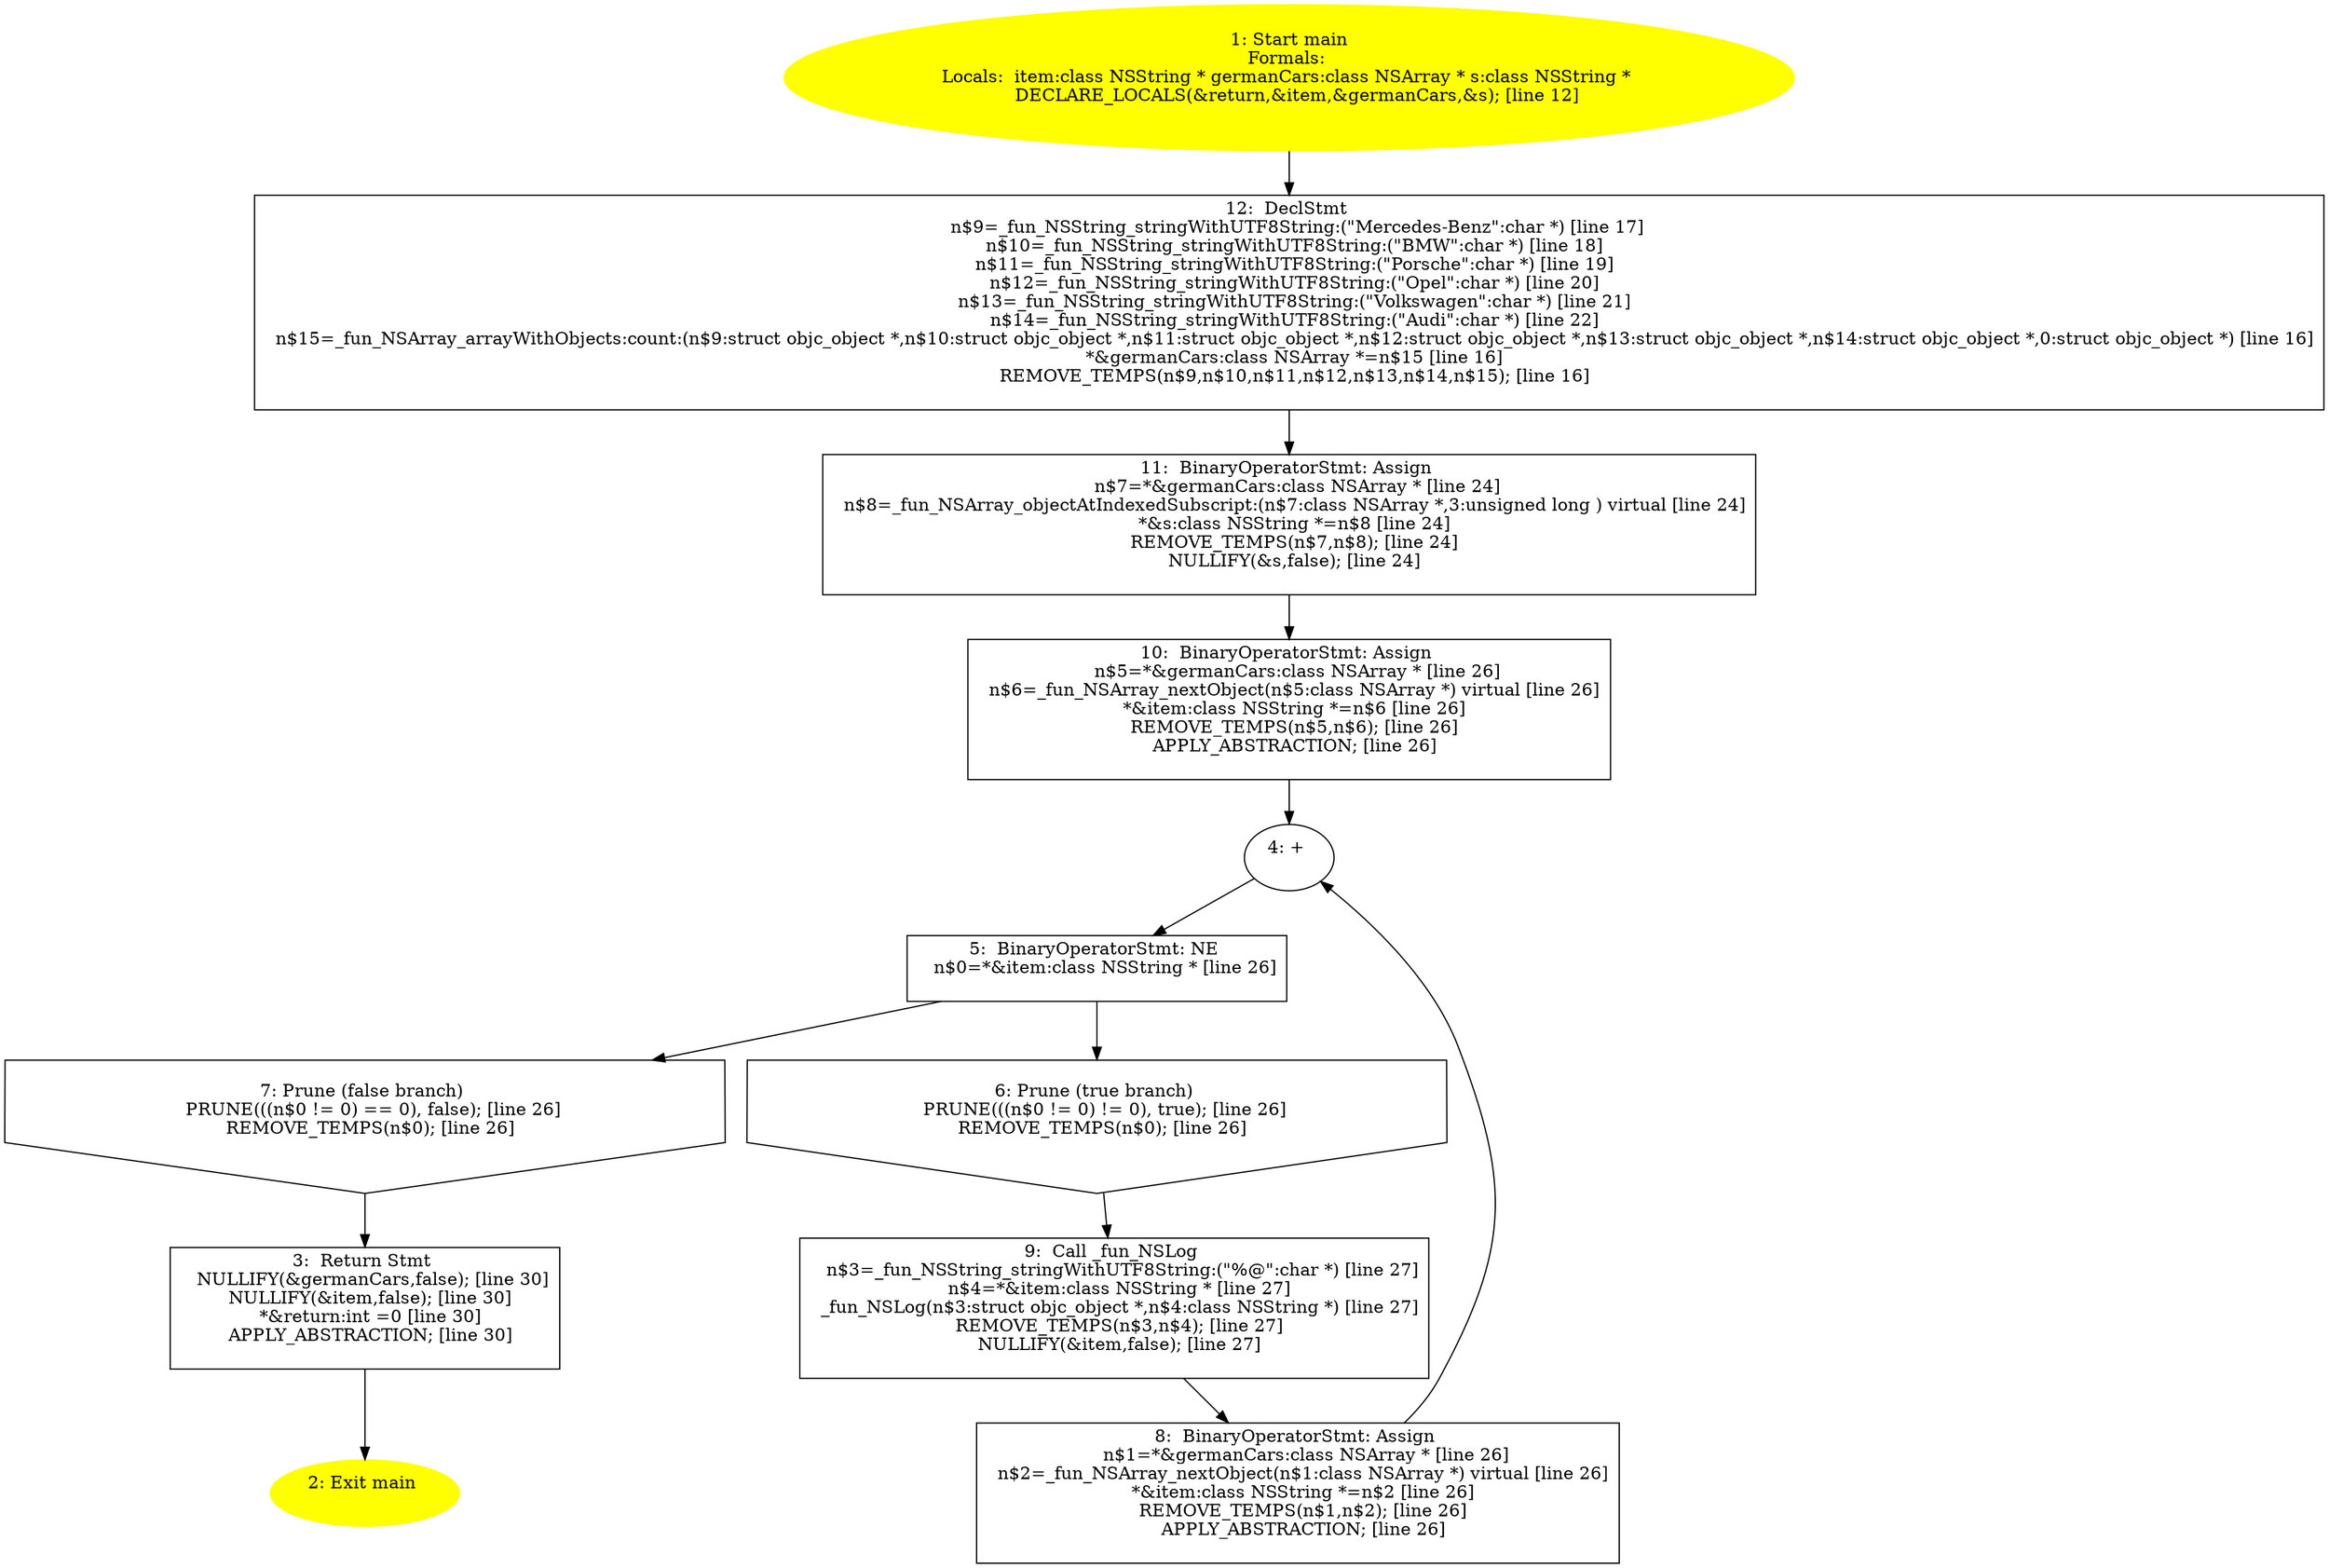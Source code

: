 digraph iCFG {
12 [label="12:  DeclStmt \n   n$9=_fun_NSString_stringWithUTF8String:(\"Mercedes-Benz\":char *) [line 17]\n  n$10=_fun_NSString_stringWithUTF8String:(\"BMW\":char *) [line 18]\n  n$11=_fun_NSString_stringWithUTF8String:(\"Porsche\":char *) [line 19]\n  n$12=_fun_NSString_stringWithUTF8String:(\"Opel\":char *) [line 20]\n  n$13=_fun_NSString_stringWithUTF8String:(\"Volkswagen\":char *) [line 21]\n  n$14=_fun_NSString_stringWithUTF8String:(\"Audi\":char *) [line 22]\n  n$15=_fun_NSArray_arrayWithObjects:count:(n$9:struct objc_object *,n$10:struct objc_object *,n$11:struct objc_object *,n$12:struct objc_object *,n$13:struct objc_object *,n$14:struct objc_object *,0:struct objc_object *) [line 16]\n  *&germanCars:class NSArray *=n$15 [line 16]\n  REMOVE_TEMPS(n$9,n$10,n$11,n$12,n$13,n$14,n$15); [line 16]\n " shape="box"]
	

	 12 -> 11 ;
11 [label="11:  BinaryOperatorStmt: Assign \n   n$7=*&germanCars:class NSArray * [line 24]\n  n$8=_fun_NSArray_objectAtIndexedSubscript:(n$7:class NSArray *,3:unsigned long ) virtual [line 24]\n  *&s:class NSString *=n$8 [line 24]\n  REMOVE_TEMPS(n$7,n$8); [line 24]\n  NULLIFY(&s,false); [line 24]\n " shape="box"]
	

	 11 -> 10 ;
10 [label="10:  BinaryOperatorStmt: Assign \n   n$5=*&germanCars:class NSArray * [line 26]\n  n$6=_fun_NSArray_nextObject(n$5:class NSArray *) virtual [line 26]\n  *&item:class NSString *=n$6 [line 26]\n  REMOVE_TEMPS(n$5,n$6); [line 26]\n  APPLY_ABSTRACTION; [line 26]\n " shape="box"]
	

	 10 -> 4 ;
9 [label="9:  Call _fun_NSLog \n   n$3=_fun_NSString_stringWithUTF8String:(\"%@\":char *) [line 27]\n  n$4=*&item:class NSString * [line 27]\n  _fun_NSLog(n$3:struct objc_object *,n$4:class NSString *) [line 27]\n  REMOVE_TEMPS(n$3,n$4); [line 27]\n  NULLIFY(&item,false); [line 27]\n " shape="box"]
	

	 9 -> 8 ;
8 [label="8:  BinaryOperatorStmt: Assign \n   n$1=*&germanCars:class NSArray * [line 26]\n  n$2=_fun_NSArray_nextObject(n$1:class NSArray *) virtual [line 26]\n  *&item:class NSString *=n$2 [line 26]\n  REMOVE_TEMPS(n$1,n$2); [line 26]\n  APPLY_ABSTRACTION; [line 26]\n " shape="box"]
	

	 8 -> 4 ;
7 [label="7: Prune (false branch) \n   PRUNE(((n$0 != 0) == 0), false); [line 26]\n  REMOVE_TEMPS(n$0); [line 26]\n " shape="invhouse"]
	

	 7 -> 3 ;
6 [label="6: Prune (true branch) \n   PRUNE(((n$0 != 0) != 0), true); [line 26]\n  REMOVE_TEMPS(n$0); [line 26]\n " shape="invhouse"]
	

	 6 -> 9 ;
5 [label="5:  BinaryOperatorStmt: NE \n   n$0=*&item:class NSString * [line 26]\n " shape="box"]
	

	 5 -> 6 ;
	 5 -> 7 ;
4 [label="4: + \n  " ]
	

	 4 -> 5 ;
3 [label="3:  Return Stmt \n   NULLIFY(&germanCars,false); [line 30]\n  NULLIFY(&item,false); [line 30]\n  *&return:int =0 [line 30]\n  APPLY_ABSTRACTION; [line 30]\n " shape="box"]
	

	 3 -> 2 ;
2 [label="2: Exit main \n  " color=yellow style=filled]
	

1 [label="1: Start main\nFormals: \nLocals:  item:class NSString * germanCars:class NSArray * s:class NSString * \n   DECLARE_LOCALS(&return,&item,&germanCars,&s); [line 12]\n " color=yellow style=filled]
	

	 1 -> 12 ;
}
